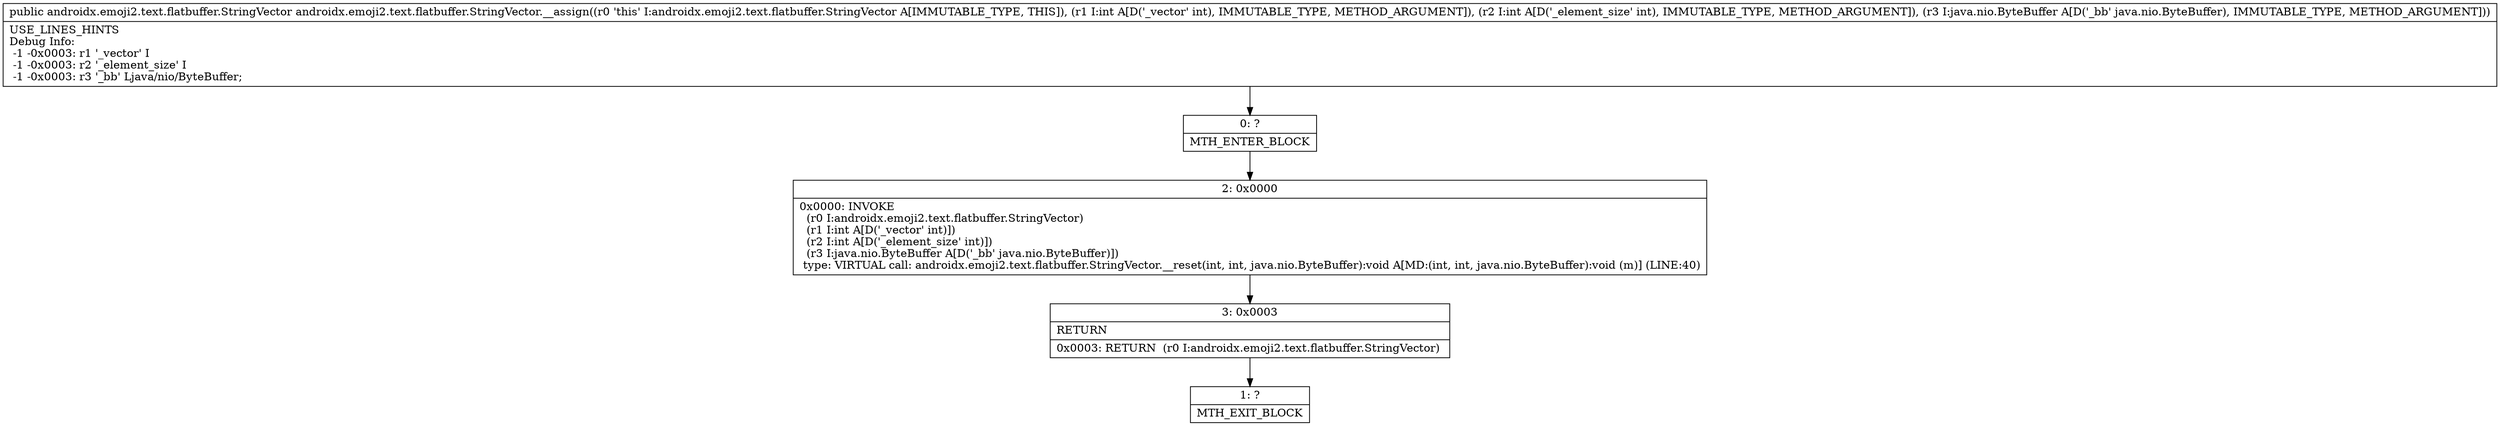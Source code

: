 digraph "CFG forandroidx.emoji2.text.flatbuffer.StringVector.__assign(IILjava\/nio\/ByteBuffer;)Landroidx\/emoji2\/text\/flatbuffer\/StringVector;" {
Node_0 [shape=record,label="{0\:\ ?|MTH_ENTER_BLOCK\l}"];
Node_2 [shape=record,label="{2\:\ 0x0000|0x0000: INVOKE  \l  (r0 I:androidx.emoji2.text.flatbuffer.StringVector)\l  (r1 I:int A[D('_vector' int)])\l  (r2 I:int A[D('_element_size' int)])\l  (r3 I:java.nio.ByteBuffer A[D('_bb' java.nio.ByteBuffer)])\l type: VIRTUAL call: androidx.emoji2.text.flatbuffer.StringVector.__reset(int, int, java.nio.ByteBuffer):void A[MD:(int, int, java.nio.ByteBuffer):void (m)] (LINE:40)\l}"];
Node_3 [shape=record,label="{3\:\ 0x0003|RETURN\l|0x0003: RETURN  (r0 I:androidx.emoji2.text.flatbuffer.StringVector) \l}"];
Node_1 [shape=record,label="{1\:\ ?|MTH_EXIT_BLOCK\l}"];
MethodNode[shape=record,label="{public androidx.emoji2.text.flatbuffer.StringVector androidx.emoji2.text.flatbuffer.StringVector.__assign((r0 'this' I:androidx.emoji2.text.flatbuffer.StringVector A[IMMUTABLE_TYPE, THIS]), (r1 I:int A[D('_vector' int), IMMUTABLE_TYPE, METHOD_ARGUMENT]), (r2 I:int A[D('_element_size' int), IMMUTABLE_TYPE, METHOD_ARGUMENT]), (r3 I:java.nio.ByteBuffer A[D('_bb' java.nio.ByteBuffer), IMMUTABLE_TYPE, METHOD_ARGUMENT]))  | USE_LINES_HINTS\lDebug Info:\l  \-1 \-0x0003: r1 '_vector' I\l  \-1 \-0x0003: r2 '_element_size' I\l  \-1 \-0x0003: r3 '_bb' Ljava\/nio\/ByteBuffer;\l}"];
MethodNode -> Node_0;Node_0 -> Node_2;
Node_2 -> Node_3;
Node_3 -> Node_1;
}

